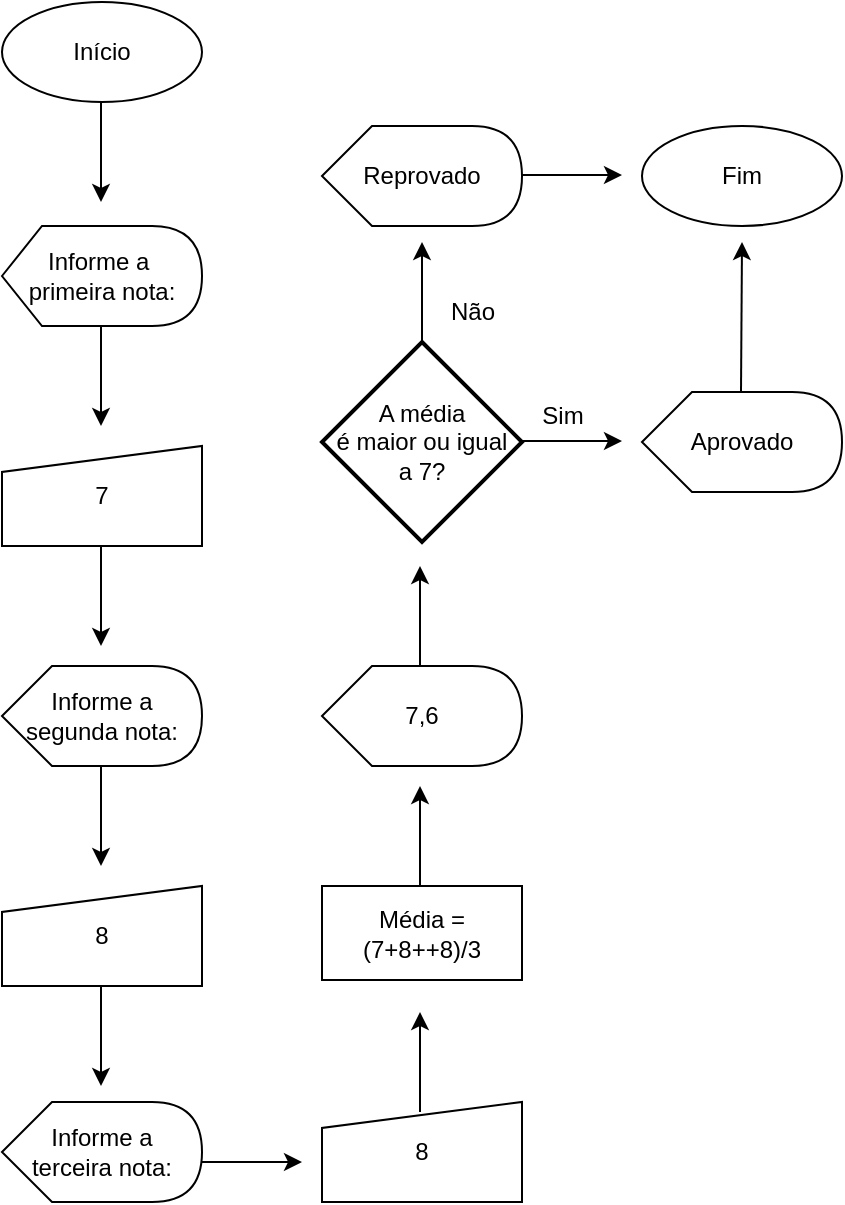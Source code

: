 <mxfile version="24.8.9">
  <diagram name="Página-1" id="7L3CTcgN1SewSpO0tpkv">
    <mxGraphModel dx="1439" dy="612" grid="1" gridSize="10" guides="1" tooltips="1" connect="1" arrows="1" fold="1" page="1" pageScale="1" pageWidth="827" pageHeight="1169" math="0" shadow="0">
      <root>
        <mxCell id="0" />
        <mxCell id="1" parent="0" />
        <mxCell id="0rb8iIj1yWXUQxicALBI-1" value="Início" style="ellipse;whiteSpace=wrap;html=1;" parent="1" vertex="1">
          <mxGeometry x="50" y="30" width="100" height="50" as="geometry" />
        </mxCell>
        <mxCell id="0rb8iIj1yWXUQxicALBI-8" value="Informe a&amp;nbsp;&lt;div&gt;primeira nota:&lt;/div&gt;" style="shape=display;whiteSpace=wrap;html=1;align=center;size=0.2;" parent="1" vertex="1">
          <mxGeometry x="50" y="142" width="100" height="50" as="geometry" />
        </mxCell>
        <mxCell id="0rb8iIj1yWXUQxicALBI-10" value="7" style="shape=manualInput;whiteSpace=wrap;html=1;size=13;" parent="1" vertex="1">
          <mxGeometry x="50" y="252" width="100" height="50" as="geometry" />
        </mxCell>
        <mxCell id="0rb8iIj1yWXUQxicALBI-12" value="Informe a&lt;div&gt;segunda nota:&lt;/div&gt;" style="shape=display;whiteSpace=wrap;html=1;" parent="1" vertex="1">
          <mxGeometry x="50" y="362" width="100" height="50" as="geometry" />
        </mxCell>
        <mxCell id="0rb8iIj1yWXUQxicALBI-14" value="A média&lt;div&gt;é maior ou igual&lt;/div&gt;&lt;div&gt;a 7?&lt;/div&gt;" style="strokeWidth=2;html=1;shape=mxgraph.flowchart.decision;whiteSpace=wrap;" parent="1" vertex="1">
          <mxGeometry x="210" y="200" width="100" height="100" as="geometry" />
        </mxCell>
        <mxCell id="0rb8iIj1yWXUQxicALBI-24" value="8" style="shape=manualInput;whiteSpace=wrap;html=1;size=13;" parent="1" vertex="1">
          <mxGeometry x="50" y="472" width="100" height="50" as="geometry" />
        </mxCell>
        <mxCell id="0rb8iIj1yWXUQxicALBI-31" value="8" style="shape=manualInput;whiteSpace=wrap;html=1;size=13;" parent="1" vertex="1">
          <mxGeometry x="210" y="580" width="100" height="50" as="geometry" />
        </mxCell>
        <mxCell id="0rb8iIj1yWXUQxicALBI-33" value="Informe a&lt;div&gt;terceira nota:&lt;/div&gt;" style="shape=display;whiteSpace=wrap;html=1;" parent="1" vertex="1">
          <mxGeometry x="50" y="580" width="100" height="50" as="geometry" />
        </mxCell>
        <mxCell id="0rb8iIj1yWXUQxicALBI-35" value="Média = (7+8++8)/3" style="rounded=0;whiteSpace=wrap;html=1;" parent="1" vertex="1">
          <mxGeometry x="210" y="472" width="100" height="47" as="geometry" />
        </mxCell>
        <mxCell id="0rb8iIj1yWXUQxicALBI-36" value="7,6" style="shape=display;whiteSpace=wrap;html=1;" parent="1" vertex="1">
          <mxGeometry x="210" y="362" width="100" height="50" as="geometry" />
        </mxCell>
        <mxCell id="0rb8iIj1yWXUQxicALBI-40" value="Sim" style="text;html=1;align=center;verticalAlign=middle;resizable=0;points=[];autosize=1;strokeColor=none;fillColor=none;" parent="1" vertex="1">
          <mxGeometry x="310" y="222" width="40" height="30" as="geometry" />
        </mxCell>
        <mxCell id="0rb8iIj1yWXUQxicALBI-41" value="Aprovado" style="shape=display;whiteSpace=wrap;html=1;" parent="1" vertex="1">
          <mxGeometry x="370" y="225" width="100" height="50" as="geometry" />
        </mxCell>
        <mxCell id="0rb8iIj1yWXUQxicALBI-42" value="Reprovado" style="shape=display;whiteSpace=wrap;html=1;" parent="1" vertex="1">
          <mxGeometry x="210" y="92" width="100" height="50" as="geometry" />
        </mxCell>
        <mxCell id="0rb8iIj1yWXUQxicALBI-44" value="Não" style="text;html=1;align=center;verticalAlign=middle;resizable=0;points=[];autosize=1;strokeColor=none;fillColor=none;" parent="1" vertex="1">
          <mxGeometry x="260" y="170" width="50" height="30" as="geometry" />
        </mxCell>
        <mxCell id="0rb8iIj1yWXUQxicALBI-47" value="Fim" style="ellipse;whiteSpace=wrap;html=1;" parent="1" vertex="1">
          <mxGeometry x="370" y="92" width="100" height="50" as="geometry" />
        </mxCell>
        <mxCell id="R1nuLW_LdiVKiWZgLcAC-1" value="" style="endArrow=classic;html=1;rounded=0;" edge="1" parent="1">
          <mxGeometry width="50" height="50" relative="1" as="geometry">
            <mxPoint x="99.5" y="80" as="sourcePoint" />
            <mxPoint x="99.5" y="130" as="targetPoint" />
          </mxGeometry>
        </mxCell>
        <mxCell id="R1nuLW_LdiVKiWZgLcAC-2" value="" style="endArrow=classic;html=1;rounded=0;" edge="1" parent="1">
          <mxGeometry width="50" height="50" relative="1" as="geometry">
            <mxPoint x="99.5" y="192" as="sourcePoint" />
            <mxPoint x="99.5" y="242" as="targetPoint" />
          </mxGeometry>
        </mxCell>
        <mxCell id="R1nuLW_LdiVKiWZgLcAC-3" value="" style="endArrow=classic;html=1;rounded=0;" edge="1" parent="1">
          <mxGeometry width="50" height="50" relative="1" as="geometry">
            <mxPoint x="99.5" y="302" as="sourcePoint" />
            <mxPoint x="99.5" y="352" as="targetPoint" />
            <Array as="points">
              <mxPoint x="100" y="302" />
            </Array>
          </mxGeometry>
        </mxCell>
        <mxCell id="R1nuLW_LdiVKiWZgLcAC-4" value="" style="endArrow=classic;html=1;rounded=0;" edge="1" parent="1">
          <mxGeometry width="50" height="50" relative="1" as="geometry">
            <mxPoint x="99.5" y="412" as="sourcePoint" />
            <mxPoint x="99.5" y="462" as="targetPoint" />
          </mxGeometry>
        </mxCell>
        <mxCell id="R1nuLW_LdiVKiWZgLcAC-5" value="" style="endArrow=classic;html=1;rounded=0;" edge="1" parent="1">
          <mxGeometry width="50" height="50" relative="1" as="geometry">
            <mxPoint x="99.5" y="522" as="sourcePoint" />
            <mxPoint x="99.5" y="572" as="targetPoint" />
          </mxGeometry>
        </mxCell>
        <mxCell id="R1nuLW_LdiVKiWZgLcAC-6" value="" style="endArrow=classic;html=1;rounded=0;" edge="1" parent="1">
          <mxGeometry width="50" height="50" relative="1" as="geometry">
            <mxPoint x="150" y="610" as="sourcePoint" />
            <mxPoint x="200" y="610" as="targetPoint" />
          </mxGeometry>
        </mxCell>
        <mxCell id="R1nuLW_LdiVKiWZgLcAC-7" value="" style="endArrow=classic;html=1;rounded=0;" edge="1" parent="1">
          <mxGeometry width="50" height="50" relative="1" as="geometry">
            <mxPoint x="259" y="585" as="sourcePoint" />
            <mxPoint x="259" y="535" as="targetPoint" />
          </mxGeometry>
        </mxCell>
        <mxCell id="R1nuLW_LdiVKiWZgLcAC-8" value="" style="endArrow=classic;html=1;rounded=0;" edge="1" parent="1">
          <mxGeometry width="50" height="50" relative="1" as="geometry">
            <mxPoint x="259" y="472" as="sourcePoint" />
            <mxPoint x="259" y="422" as="targetPoint" />
          </mxGeometry>
        </mxCell>
        <mxCell id="R1nuLW_LdiVKiWZgLcAC-9" value="" style="endArrow=classic;html=1;rounded=0;" edge="1" parent="1">
          <mxGeometry width="50" height="50" relative="1" as="geometry">
            <mxPoint x="259" y="362" as="sourcePoint" />
            <mxPoint x="259" y="312" as="targetPoint" />
          </mxGeometry>
        </mxCell>
        <mxCell id="R1nuLW_LdiVKiWZgLcAC-10" value="" style="endArrow=classic;html=1;rounded=0;" edge="1" parent="1">
          <mxGeometry width="50" height="50" relative="1" as="geometry">
            <mxPoint x="260" y="200" as="sourcePoint" />
            <mxPoint x="260" y="150" as="targetPoint" />
          </mxGeometry>
        </mxCell>
        <mxCell id="R1nuLW_LdiVKiWZgLcAC-11" value="" style="endArrow=classic;html=1;rounded=0;" edge="1" parent="1">
          <mxGeometry width="50" height="50" relative="1" as="geometry">
            <mxPoint x="310" y="249.5" as="sourcePoint" />
            <mxPoint x="360" y="249.5" as="targetPoint" />
          </mxGeometry>
        </mxCell>
        <mxCell id="R1nuLW_LdiVKiWZgLcAC-12" value="" style="endArrow=classic;html=1;rounded=0;" edge="1" parent="1">
          <mxGeometry width="50" height="50" relative="1" as="geometry">
            <mxPoint x="419.5" y="225" as="sourcePoint" />
            <mxPoint x="420" y="150" as="targetPoint" />
          </mxGeometry>
        </mxCell>
        <mxCell id="R1nuLW_LdiVKiWZgLcAC-13" value="" style="endArrow=classic;html=1;rounded=0;" edge="1" parent="1">
          <mxGeometry width="50" height="50" relative="1" as="geometry">
            <mxPoint x="310" y="116.5" as="sourcePoint" />
            <mxPoint x="360" y="116.5" as="targetPoint" />
          </mxGeometry>
        </mxCell>
      </root>
    </mxGraphModel>
  </diagram>
</mxfile>
